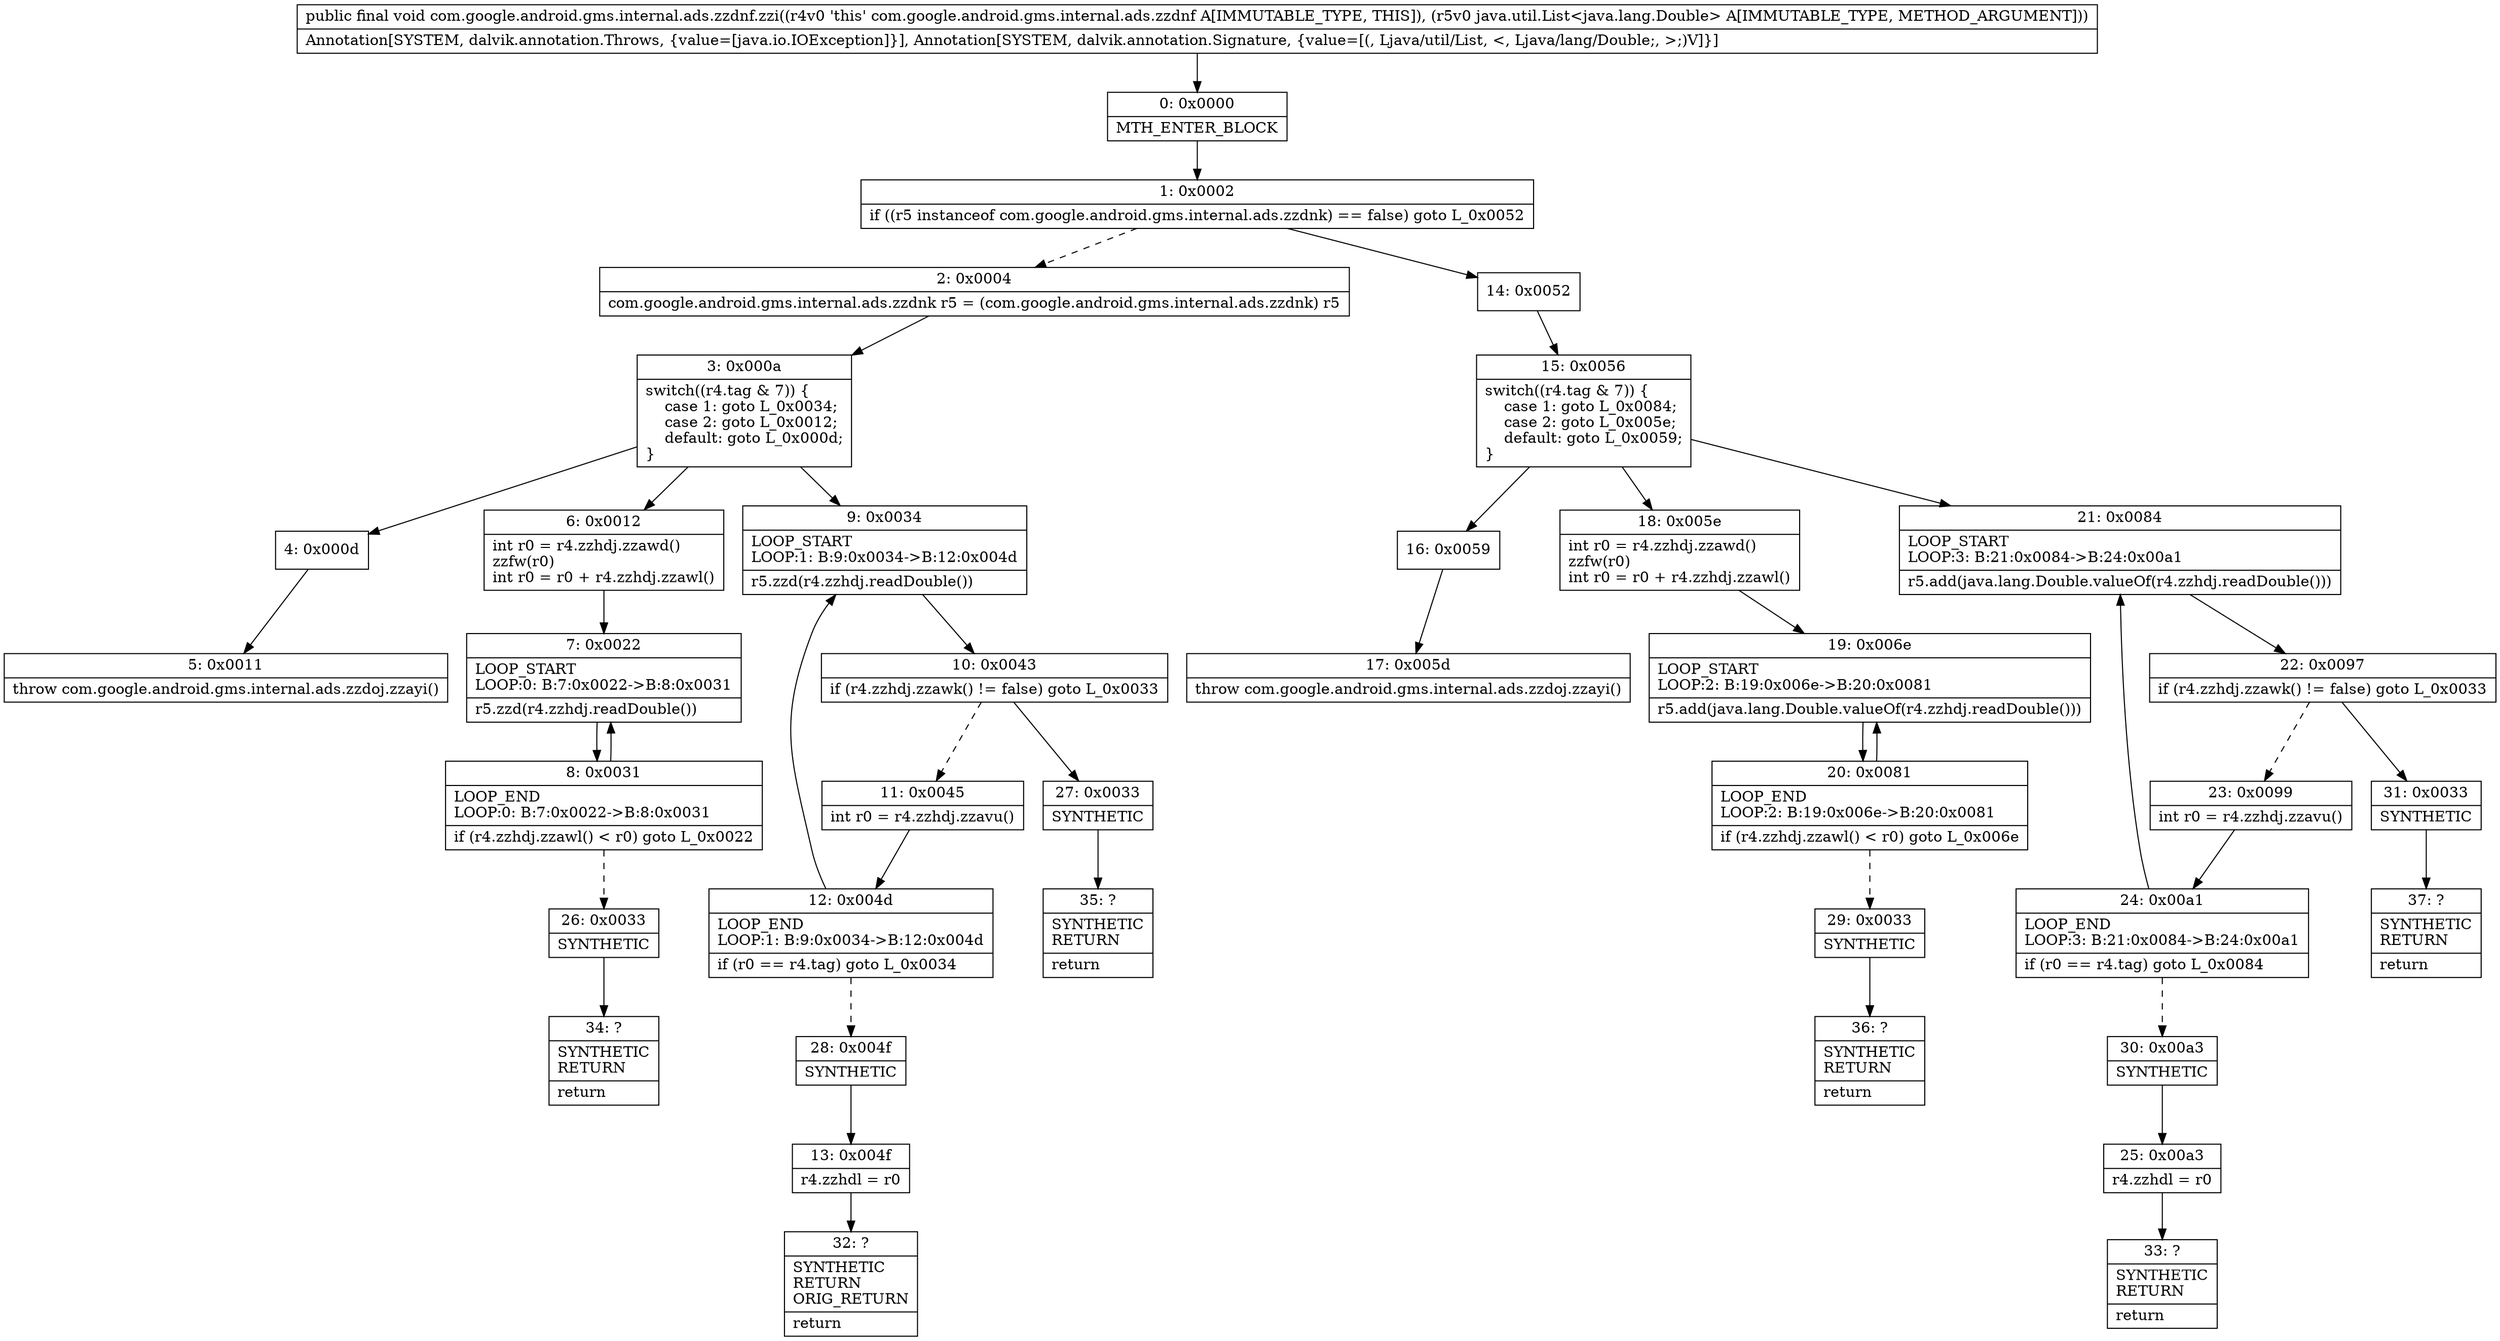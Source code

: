 digraph "CFG forcom.google.android.gms.internal.ads.zzdnf.zzi(Ljava\/util\/List;)V" {
Node_0 [shape=record,label="{0\:\ 0x0000|MTH_ENTER_BLOCK\l}"];
Node_1 [shape=record,label="{1\:\ 0x0002|if ((r5 instanceof com.google.android.gms.internal.ads.zzdnk) == false) goto L_0x0052\l}"];
Node_2 [shape=record,label="{2\:\ 0x0004|com.google.android.gms.internal.ads.zzdnk r5 = (com.google.android.gms.internal.ads.zzdnk) r5\l}"];
Node_3 [shape=record,label="{3\:\ 0x000a|switch((r4.tag & 7)) \{\l    case 1: goto L_0x0034;\l    case 2: goto L_0x0012;\l    default: goto L_0x000d;\l\}\l}"];
Node_4 [shape=record,label="{4\:\ 0x000d}"];
Node_5 [shape=record,label="{5\:\ 0x0011|throw com.google.android.gms.internal.ads.zzdoj.zzayi()\l}"];
Node_6 [shape=record,label="{6\:\ 0x0012|int r0 = r4.zzhdj.zzawd()\lzzfw(r0)\lint r0 = r0 + r4.zzhdj.zzawl()\l}"];
Node_7 [shape=record,label="{7\:\ 0x0022|LOOP_START\lLOOP:0: B:7:0x0022\-\>B:8:0x0031\l|r5.zzd(r4.zzhdj.readDouble())\l}"];
Node_8 [shape=record,label="{8\:\ 0x0031|LOOP_END\lLOOP:0: B:7:0x0022\-\>B:8:0x0031\l|if (r4.zzhdj.zzawl() \< r0) goto L_0x0022\l}"];
Node_9 [shape=record,label="{9\:\ 0x0034|LOOP_START\lLOOP:1: B:9:0x0034\-\>B:12:0x004d\l|r5.zzd(r4.zzhdj.readDouble())\l}"];
Node_10 [shape=record,label="{10\:\ 0x0043|if (r4.zzhdj.zzawk() != false) goto L_0x0033\l}"];
Node_11 [shape=record,label="{11\:\ 0x0045|int r0 = r4.zzhdj.zzavu()\l}"];
Node_12 [shape=record,label="{12\:\ 0x004d|LOOP_END\lLOOP:1: B:9:0x0034\-\>B:12:0x004d\l|if (r0 == r4.tag) goto L_0x0034\l}"];
Node_13 [shape=record,label="{13\:\ 0x004f|r4.zzhdl = r0\l}"];
Node_14 [shape=record,label="{14\:\ 0x0052}"];
Node_15 [shape=record,label="{15\:\ 0x0056|switch((r4.tag & 7)) \{\l    case 1: goto L_0x0084;\l    case 2: goto L_0x005e;\l    default: goto L_0x0059;\l\}\l}"];
Node_16 [shape=record,label="{16\:\ 0x0059}"];
Node_17 [shape=record,label="{17\:\ 0x005d|throw com.google.android.gms.internal.ads.zzdoj.zzayi()\l}"];
Node_18 [shape=record,label="{18\:\ 0x005e|int r0 = r4.zzhdj.zzawd()\lzzfw(r0)\lint r0 = r0 + r4.zzhdj.zzawl()\l}"];
Node_19 [shape=record,label="{19\:\ 0x006e|LOOP_START\lLOOP:2: B:19:0x006e\-\>B:20:0x0081\l|r5.add(java.lang.Double.valueOf(r4.zzhdj.readDouble()))\l}"];
Node_20 [shape=record,label="{20\:\ 0x0081|LOOP_END\lLOOP:2: B:19:0x006e\-\>B:20:0x0081\l|if (r4.zzhdj.zzawl() \< r0) goto L_0x006e\l}"];
Node_21 [shape=record,label="{21\:\ 0x0084|LOOP_START\lLOOP:3: B:21:0x0084\-\>B:24:0x00a1\l|r5.add(java.lang.Double.valueOf(r4.zzhdj.readDouble()))\l}"];
Node_22 [shape=record,label="{22\:\ 0x0097|if (r4.zzhdj.zzawk() != false) goto L_0x0033\l}"];
Node_23 [shape=record,label="{23\:\ 0x0099|int r0 = r4.zzhdj.zzavu()\l}"];
Node_24 [shape=record,label="{24\:\ 0x00a1|LOOP_END\lLOOP:3: B:21:0x0084\-\>B:24:0x00a1\l|if (r0 == r4.tag) goto L_0x0084\l}"];
Node_25 [shape=record,label="{25\:\ 0x00a3|r4.zzhdl = r0\l}"];
Node_26 [shape=record,label="{26\:\ 0x0033|SYNTHETIC\l}"];
Node_27 [shape=record,label="{27\:\ 0x0033|SYNTHETIC\l}"];
Node_28 [shape=record,label="{28\:\ 0x004f|SYNTHETIC\l}"];
Node_29 [shape=record,label="{29\:\ 0x0033|SYNTHETIC\l}"];
Node_30 [shape=record,label="{30\:\ 0x00a3|SYNTHETIC\l}"];
Node_31 [shape=record,label="{31\:\ 0x0033|SYNTHETIC\l}"];
Node_32 [shape=record,label="{32\:\ ?|SYNTHETIC\lRETURN\lORIG_RETURN\l|return\l}"];
Node_33 [shape=record,label="{33\:\ ?|SYNTHETIC\lRETURN\l|return\l}"];
Node_34 [shape=record,label="{34\:\ ?|SYNTHETIC\lRETURN\l|return\l}"];
Node_35 [shape=record,label="{35\:\ ?|SYNTHETIC\lRETURN\l|return\l}"];
Node_36 [shape=record,label="{36\:\ ?|SYNTHETIC\lRETURN\l|return\l}"];
Node_37 [shape=record,label="{37\:\ ?|SYNTHETIC\lRETURN\l|return\l}"];
MethodNode[shape=record,label="{public final void com.google.android.gms.internal.ads.zzdnf.zzi((r4v0 'this' com.google.android.gms.internal.ads.zzdnf A[IMMUTABLE_TYPE, THIS]), (r5v0 java.util.List\<java.lang.Double\> A[IMMUTABLE_TYPE, METHOD_ARGUMENT]))  | Annotation[SYSTEM, dalvik.annotation.Throws, \{value=[java.io.IOException]\}], Annotation[SYSTEM, dalvik.annotation.Signature, \{value=[(, Ljava\/util\/List, \<, Ljava\/lang\/Double;, \>;)V]\}]\l}"];
MethodNode -> Node_0;
Node_0 -> Node_1;
Node_1 -> Node_2[style=dashed];
Node_1 -> Node_14;
Node_2 -> Node_3;
Node_3 -> Node_4;
Node_3 -> Node_6;
Node_3 -> Node_9;
Node_4 -> Node_5;
Node_6 -> Node_7;
Node_7 -> Node_8;
Node_8 -> Node_7;
Node_8 -> Node_26[style=dashed];
Node_9 -> Node_10;
Node_10 -> Node_11[style=dashed];
Node_10 -> Node_27;
Node_11 -> Node_12;
Node_12 -> Node_9;
Node_12 -> Node_28[style=dashed];
Node_13 -> Node_32;
Node_14 -> Node_15;
Node_15 -> Node_16;
Node_15 -> Node_18;
Node_15 -> Node_21;
Node_16 -> Node_17;
Node_18 -> Node_19;
Node_19 -> Node_20;
Node_20 -> Node_19;
Node_20 -> Node_29[style=dashed];
Node_21 -> Node_22;
Node_22 -> Node_23[style=dashed];
Node_22 -> Node_31;
Node_23 -> Node_24;
Node_24 -> Node_21;
Node_24 -> Node_30[style=dashed];
Node_25 -> Node_33;
Node_26 -> Node_34;
Node_27 -> Node_35;
Node_28 -> Node_13;
Node_29 -> Node_36;
Node_30 -> Node_25;
Node_31 -> Node_37;
}

